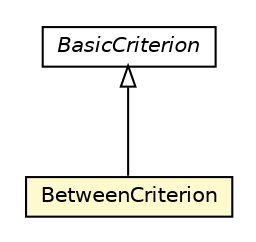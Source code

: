 #!/usr/local/bin/dot
#
# Class diagram 
# Generated by UMLGraph version R5_6_6-8-g8d7759 (http://www.umlgraph.org/)
#

digraph G {
	edge [fontname="Helvetica",fontsize=10,labelfontname="Helvetica",labelfontsize=10];
	node [fontname="Helvetica",fontsize=10,shape=plaintext];
	nodesep=0.25;
	ranksep=0.5;
	// org.dayatang.domain.internal.BetweenCriterion
	c26604 [label=<<table title="org.dayatang.domain.internal.BetweenCriterion" border="0" cellborder="1" cellspacing="0" cellpadding="2" port="p" bgcolor="lemonChiffon" href="./BetweenCriterion.html">
		<tr><td><table border="0" cellspacing="0" cellpadding="1">
<tr><td align="center" balign="center"> BetweenCriterion </td></tr>
		</table></td></tr>
		</table>>, URL="./BetweenCriterion.html", fontname="Helvetica", fontcolor="black", fontsize=10.0];
	// org.dayatang.domain.internal.BasicCriterion
	c26605 [label=<<table title="org.dayatang.domain.internal.BasicCriterion" border="0" cellborder="1" cellspacing="0" cellpadding="2" port="p" href="./BasicCriterion.html">
		<tr><td><table border="0" cellspacing="0" cellpadding="1">
<tr><td align="center" balign="center"><font face="Helvetica-Oblique"> BasicCriterion </font></td></tr>
		</table></td></tr>
		</table>>, URL="./BasicCriterion.html", fontname="Helvetica", fontcolor="black", fontsize=10.0];
	//org.dayatang.domain.internal.BetweenCriterion extends org.dayatang.domain.internal.BasicCriterion
	c26605:p -> c26604:p [dir=back,arrowtail=empty];
}

